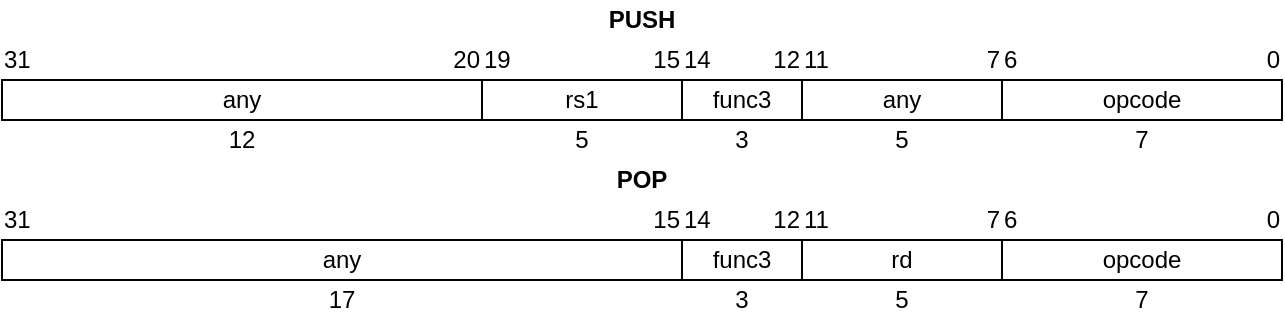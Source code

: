 <mxfile version="24.4.0" type="device">
  <diagram name="Page-1" id="-3eqohIDHNflEQJIuW_f">
    <mxGraphModel dx="828" dy="605" grid="1" gridSize="10" guides="1" tooltips="1" connect="1" arrows="1" fold="1" page="1" pageScale="1" pageWidth="850" pageHeight="1100" math="0" shadow="0">
      <root>
        <mxCell id="0" />
        <mxCell id="1" parent="0" />
        <mxCell id="Ex-S2w4-J81rD9a5bdxd-64" value="" style="group" vertex="1" connectable="0" parent="1">
          <mxGeometry x="80" y="180" width="640" height="80" as="geometry" />
        </mxCell>
        <mxCell id="Ex-S2w4-J81rD9a5bdxd-16" value="" style="group" vertex="1" connectable="0" parent="Ex-S2w4-J81rD9a5bdxd-64">
          <mxGeometry y="20" width="240" height="60" as="geometry" />
        </mxCell>
        <mxCell id="Ex-S2w4-J81rD9a5bdxd-5" value="" style="group" vertex="1" connectable="0" parent="Ex-S2w4-J81rD9a5bdxd-16">
          <mxGeometry width="240" height="40" as="geometry" />
        </mxCell>
        <mxCell id="Ex-S2w4-J81rD9a5bdxd-1" value="any" style="rounded=0;whiteSpace=wrap;html=1;" vertex="1" parent="Ex-S2w4-J81rD9a5bdxd-5">
          <mxGeometry y="20" width="240.0" height="20" as="geometry" />
        </mxCell>
        <mxCell id="Ex-S2w4-J81rD9a5bdxd-3" value="31" style="text;html=1;align=left;verticalAlign=middle;whiteSpace=wrap;rounded=0;spacingLeft=-1;" vertex="1" parent="Ex-S2w4-J81rD9a5bdxd-5">
          <mxGeometry width="60.0" height="20" as="geometry" />
        </mxCell>
        <mxCell id="Ex-S2w4-J81rD9a5bdxd-4" value="20" style="text;html=1;align=right;verticalAlign=middle;whiteSpace=wrap;rounded=0;spacingRight=-1;" vertex="1" parent="Ex-S2w4-J81rD9a5bdxd-5">
          <mxGeometry x="180" width="60.0" height="20" as="geometry" />
        </mxCell>
        <mxCell id="Ex-S2w4-J81rD9a5bdxd-15" value="12" style="text;html=1;align=center;verticalAlign=middle;whiteSpace=wrap;rounded=0;" vertex="1" parent="Ex-S2w4-J81rD9a5bdxd-16">
          <mxGeometry y="40" width="240" height="20" as="geometry" />
        </mxCell>
        <mxCell id="Ex-S2w4-J81rD9a5bdxd-18" value="" style="group" vertex="1" connectable="0" parent="Ex-S2w4-J81rD9a5bdxd-64">
          <mxGeometry x="240" y="20" width="100" height="60" as="geometry" />
        </mxCell>
        <mxCell id="Ex-S2w4-J81rD9a5bdxd-6" value="" style="group" vertex="1" connectable="0" parent="Ex-S2w4-J81rD9a5bdxd-18">
          <mxGeometry width="100" height="40" as="geometry" />
        </mxCell>
        <mxCell id="Ex-S2w4-J81rD9a5bdxd-7" value="rs1" style="rounded=0;whiteSpace=wrap;html=1;" vertex="1" parent="Ex-S2w4-J81rD9a5bdxd-6">
          <mxGeometry y="20" width="100.0" height="20" as="geometry" />
        </mxCell>
        <mxCell id="Ex-S2w4-J81rD9a5bdxd-8" value="19" style="text;html=1;align=left;verticalAlign=middle;whiteSpace=wrap;rounded=0;spacingLeft=-1;" vertex="1" parent="Ex-S2w4-J81rD9a5bdxd-6">
          <mxGeometry width="25.0" height="20" as="geometry" />
        </mxCell>
        <mxCell id="Ex-S2w4-J81rD9a5bdxd-9" value="15" style="text;html=1;align=right;verticalAlign=middle;whiteSpace=wrap;rounded=0;spacingRight=-1;spacingLeft=0;" vertex="1" parent="Ex-S2w4-J81rD9a5bdxd-6">
          <mxGeometry x="75" width="25.0" height="20" as="geometry" />
        </mxCell>
        <mxCell id="Ex-S2w4-J81rD9a5bdxd-17" value="5" style="text;html=1;align=center;verticalAlign=middle;whiteSpace=wrap;rounded=0;" vertex="1" parent="Ex-S2w4-J81rD9a5bdxd-18">
          <mxGeometry y="40" width="100" height="20" as="geometry" />
        </mxCell>
        <mxCell id="Ex-S2w4-J81rD9a5bdxd-20" value="" style="group" vertex="1" connectable="0" parent="Ex-S2w4-J81rD9a5bdxd-64">
          <mxGeometry x="340" y="20" width="60" height="60" as="geometry" />
        </mxCell>
        <mxCell id="Ex-S2w4-J81rD9a5bdxd-10" value="" style="group" vertex="1" connectable="0" parent="Ex-S2w4-J81rD9a5bdxd-20">
          <mxGeometry width="60" height="40" as="geometry" />
        </mxCell>
        <mxCell id="Ex-S2w4-J81rD9a5bdxd-11" value="func3" style="rounded=0;whiteSpace=wrap;html=1;" vertex="1" parent="Ex-S2w4-J81rD9a5bdxd-10">
          <mxGeometry y="20" width="60.0" height="20" as="geometry" />
        </mxCell>
        <mxCell id="Ex-S2w4-J81rD9a5bdxd-12" value="14" style="text;html=1;align=left;verticalAlign=middle;whiteSpace=wrap;rounded=0;spacingLeft=-1;" vertex="1" parent="Ex-S2w4-J81rD9a5bdxd-10">
          <mxGeometry width="15.0" height="20" as="geometry" />
        </mxCell>
        <mxCell id="Ex-S2w4-J81rD9a5bdxd-13" value="12" style="text;html=1;align=right;verticalAlign=middle;whiteSpace=wrap;rounded=0;spacingRight=-1;spacingLeft=0;" vertex="1" parent="Ex-S2w4-J81rD9a5bdxd-10">
          <mxGeometry x="45" width="15.0" height="20" as="geometry" />
        </mxCell>
        <mxCell id="Ex-S2w4-J81rD9a5bdxd-19" value="3" style="text;html=1;align=center;verticalAlign=middle;whiteSpace=wrap;rounded=0;" vertex="1" parent="Ex-S2w4-J81rD9a5bdxd-20">
          <mxGeometry y="40" width="60" height="20" as="geometry" />
        </mxCell>
        <mxCell id="Ex-S2w4-J81rD9a5bdxd-21" value="" style="group" vertex="1" connectable="0" parent="Ex-S2w4-J81rD9a5bdxd-64">
          <mxGeometry x="400" y="20" width="100" height="60" as="geometry" />
        </mxCell>
        <mxCell id="Ex-S2w4-J81rD9a5bdxd-22" value="" style="group" vertex="1" connectable="0" parent="Ex-S2w4-J81rD9a5bdxd-21">
          <mxGeometry width="100" height="40" as="geometry" />
        </mxCell>
        <mxCell id="Ex-S2w4-J81rD9a5bdxd-23" value="any" style="rounded=0;whiteSpace=wrap;html=1;" vertex="1" parent="Ex-S2w4-J81rD9a5bdxd-22">
          <mxGeometry y="20" width="100.0" height="20" as="geometry" />
        </mxCell>
        <mxCell id="Ex-S2w4-J81rD9a5bdxd-24" value="11" style="text;html=1;align=left;verticalAlign=middle;whiteSpace=wrap;rounded=0;spacingLeft=-1;" vertex="1" parent="Ex-S2w4-J81rD9a5bdxd-22">
          <mxGeometry width="25.0" height="20" as="geometry" />
        </mxCell>
        <mxCell id="Ex-S2w4-J81rD9a5bdxd-25" value="7" style="text;html=1;align=right;verticalAlign=middle;whiteSpace=wrap;rounded=0;spacingRight=-1;spacingLeft=0;" vertex="1" parent="Ex-S2w4-J81rD9a5bdxd-22">
          <mxGeometry x="75" width="25.0" height="20" as="geometry" />
        </mxCell>
        <mxCell id="Ex-S2w4-J81rD9a5bdxd-26" value="5" style="text;html=1;align=center;verticalAlign=middle;whiteSpace=wrap;rounded=0;" vertex="1" parent="Ex-S2w4-J81rD9a5bdxd-21">
          <mxGeometry y="40" width="100" height="20" as="geometry" />
        </mxCell>
        <mxCell id="Ex-S2w4-J81rD9a5bdxd-27" value="" style="group" vertex="1" connectable="0" parent="Ex-S2w4-J81rD9a5bdxd-64">
          <mxGeometry x="500" y="20" width="140" height="60" as="geometry" />
        </mxCell>
        <mxCell id="Ex-S2w4-J81rD9a5bdxd-28" value="" style="group" vertex="1" connectable="0" parent="Ex-S2w4-J81rD9a5bdxd-27">
          <mxGeometry width="140" height="40" as="geometry" />
        </mxCell>
        <mxCell id="Ex-S2w4-J81rD9a5bdxd-29" value="opcode" style="rounded=0;whiteSpace=wrap;html=1;" vertex="1" parent="Ex-S2w4-J81rD9a5bdxd-28">
          <mxGeometry y="20" width="140.0" height="20" as="geometry" />
        </mxCell>
        <mxCell id="Ex-S2w4-J81rD9a5bdxd-30" value="6" style="text;html=1;align=left;verticalAlign=middle;whiteSpace=wrap;rounded=0;spacingLeft=-1;" vertex="1" parent="Ex-S2w4-J81rD9a5bdxd-28">
          <mxGeometry width="35.0" height="20" as="geometry" />
        </mxCell>
        <mxCell id="Ex-S2w4-J81rD9a5bdxd-31" value="0" style="text;html=1;align=right;verticalAlign=middle;whiteSpace=wrap;rounded=0;spacingRight=-1;spacingLeft=0;" vertex="1" parent="Ex-S2w4-J81rD9a5bdxd-28">
          <mxGeometry x="105" width="35.0" height="20" as="geometry" />
        </mxCell>
        <mxCell id="Ex-S2w4-J81rD9a5bdxd-32" value="7" style="text;html=1;align=center;verticalAlign=middle;whiteSpace=wrap;rounded=0;" vertex="1" parent="Ex-S2w4-J81rD9a5bdxd-27">
          <mxGeometry y="40" width="140" height="20" as="geometry" />
        </mxCell>
        <mxCell id="Ex-S2w4-J81rD9a5bdxd-63" value="&lt;b&gt;PUSH&lt;/b&gt;" style="text;html=1;align=center;verticalAlign=middle;whiteSpace=wrap;rounded=0;" vertex="1" parent="Ex-S2w4-J81rD9a5bdxd-64">
          <mxGeometry width="640" height="20" as="geometry" />
        </mxCell>
        <mxCell id="Ex-S2w4-J81rD9a5bdxd-66" value="" style="group" vertex="1" connectable="0" parent="1">
          <mxGeometry x="80" y="260" width="640" height="80" as="geometry" />
        </mxCell>
        <mxCell id="Ex-S2w4-J81rD9a5bdxd-33" value="" style="group" vertex="1" connectable="0" parent="Ex-S2w4-J81rD9a5bdxd-66">
          <mxGeometry y="20" width="340" height="60" as="geometry" />
        </mxCell>
        <mxCell id="Ex-S2w4-J81rD9a5bdxd-34" value="" style="group" vertex="1" connectable="0" parent="Ex-S2w4-J81rD9a5bdxd-33">
          <mxGeometry width="340" height="40" as="geometry" />
        </mxCell>
        <mxCell id="Ex-S2w4-J81rD9a5bdxd-35" value="any" style="rounded=0;whiteSpace=wrap;html=1;" vertex="1" parent="Ex-S2w4-J81rD9a5bdxd-34">
          <mxGeometry y="20" width="340" height="20" as="geometry" />
        </mxCell>
        <mxCell id="Ex-S2w4-J81rD9a5bdxd-36" value="31" style="text;html=1;align=left;verticalAlign=middle;whiteSpace=wrap;rounded=0;spacingLeft=-1;" vertex="1" parent="Ex-S2w4-J81rD9a5bdxd-34">
          <mxGeometry width="85" height="20" as="geometry" />
        </mxCell>
        <mxCell id="Ex-S2w4-J81rD9a5bdxd-37" value="15" style="text;html=1;align=right;verticalAlign=middle;whiteSpace=wrap;rounded=0;spacingRight=-1;" vertex="1" parent="Ex-S2w4-J81rD9a5bdxd-34">
          <mxGeometry x="255" width="85" height="20" as="geometry" />
        </mxCell>
        <mxCell id="Ex-S2w4-J81rD9a5bdxd-38" value="17" style="text;html=1;align=center;verticalAlign=middle;whiteSpace=wrap;rounded=0;" vertex="1" parent="Ex-S2w4-J81rD9a5bdxd-33">
          <mxGeometry y="40" width="340" height="20" as="geometry" />
        </mxCell>
        <mxCell id="Ex-S2w4-J81rD9a5bdxd-45" value="" style="group" vertex="1" connectable="0" parent="Ex-S2w4-J81rD9a5bdxd-66">
          <mxGeometry x="340" y="20" width="60" height="60" as="geometry" />
        </mxCell>
        <mxCell id="Ex-S2w4-J81rD9a5bdxd-46" value="" style="group" vertex="1" connectable="0" parent="Ex-S2w4-J81rD9a5bdxd-45">
          <mxGeometry width="60" height="40" as="geometry" />
        </mxCell>
        <mxCell id="Ex-S2w4-J81rD9a5bdxd-47" value="func3" style="rounded=0;whiteSpace=wrap;html=1;" vertex="1" parent="Ex-S2w4-J81rD9a5bdxd-46">
          <mxGeometry y="20" width="60.0" height="20" as="geometry" />
        </mxCell>
        <mxCell id="Ex-S2w4-J81rD9a5bdxd-48" value="14" style="text;html=1;align=left;verticalAlign=middle;whiteSpace=wrap;rounded=0;spacingLeft=-1;" vertex="1" parent="Ex-S2w4-J81rD9a5bdxd-46">
          <mxGeometry width="15.0" height="20" as="geometry" />
        </mxCell>
        <mxCell id="Ex-S2w4-J81rD9a5bdxd-49" value="12" style="text;html=1;align=right;verticalAlign=middle;whiteSpace=wrap;rounded=0;spacingRight=-1;spacingLeft=0;" vertex="1" parent="Ex-S2w4-J81rD9a5bdxd-46">
          <mxGeometry x="45" width="15.0" height="20" as="geometry" />
        </mxCell>
        <mxCell id="Ex-S2w4-J81rD9a5bdxd-50" value="3" style="text;html=1;align=center;verticalAlign=middle;whiteSpace=wrap;rounded=0;" vertex="1" parent="Ex-S2w4-J81rD9a5bdxd-45">
          <mxGeometry y="40" width="60" height="20" as="geometry" />
        </mxCell>
        <mxCell id="Ex-S2w4-J81rD9a5bdxd-51" value="" style="group" vertex="1" connectable="0" parent="Ex-S2w4-J81rD9a5bdxd-66">
          <mxGeometry x="400" y="20" width="100" height="60" as="geometry" />
        </mxCell>
        <mxCell id="Ex-S2w4-J81rD9a5bdxd-52" value="" style="group" vertex="1" connectable="0" parent="Ex-S2w4-J81rD9a5bdxd-51">
          <mxGeometry width="100" height="40" as="geometry" />
        </mxCell>
        <mxCell id="Ex-S2w4-J81rD9a5bdxd-53" value="rd" style="rounded=0;whiteSpace=wrap;html=1;" vertex="1" parent="Ex-S2w4-J81rD9a5bdxd-52">
          <mxGeometry y="20" width="100.0" height="20" as="geometry" />
        </mxCell>
        <mxCell id="Ex-S2w4-J81rD9a5bdxd-54" value="11" style="text;html=1;align=left;verticalAlign=middle;whiteSpace=wrap;rounded=0;spacingLeft=-1;" vertex="1" parent="Ex-S2w4-J81rD9a5bdxd-52">
          <mxGeometry width="25.0" height="20" as="geometry" />
        </mxCell>
        <mxCell id="Ex-S2w4-J81rD9a5bdxd-55" value="7" style="text;html=1;align=right;verticalAlign=middle;whiteSpace=wrap;rounded=0;spacingRight=-1;spacingLeft=0;" vertex="1" parent="Ex-S2w4-J81rD9a5bdxd-52">
          <mxGeometry x="75" width="25.0" height="20" as="geometry" />
        </mxCell>
        <mxCell id="Ex-S2w4-J81rD9a5bdxd-56" value="5" style="text;html=1;align=center;verticalAlign=middle;whiteSpace=wrap;rounded=0;" vertex="1" parent="Ex-S2w4-J81rD9a5bdxd-51">
          <mxGeometry y="40" width="100" height="20" as="geometry" />
        </mxCell>
        <mxCell id="Ex-S2w4-J81rD9a5bdxd-57" value="" style="group" vertex="1" connectable="0" parent="Ex-S2w4-J81rD9a5bdxd-66">
          <mxGeometry x="500" y="20" width="140" height="60" as="geometry" />
        </mxCell>
        <mxCell id="Ex-S2w4-J81rD9a5bdxd-58" value="" style="group" vertex="1" connectable="0" parent="Ex-S2w4-J81rD9a5bdxd-57">
          <mxGeometry width="140" height="40" as="geometry" />
        </mxCell>
        <mxCell id="Ex-S2w4-J81rD9a5bdxd-59" value="opcode" style="rounded=0;whiteSpace=wrap;html=1;" vertex="1" parent="Ex-S2w4-J81rD9a5bdxd-58">
          <mxGeometry y="20" width="140.0" height="20" as="geometry" />
        </mxCell>
        <mxCell id="Ex-S2w4-J81rD9a5bdxd-60" value="6" style="text;html=1;align=left;verticalAlign=middle;whiteSpace=wrap;rounded=0;spacingLeft=-1;" vertex="1" parent="Ex-S2w4-J81rD9a5bdxd-58">
          <mxGeometry width="35.0" height="20" as="geometry" />
        </mxCell>
        <mxCell id="Ex-S2w4-J81rD9a5bdxd-61" value="0" style="text;html=1;align=right;verticalAlign=middle;whiteSpace=wrap;rounded=0;spacingRight=-1;spacingLeft=0;" vertex="1" parent="Ex-S2w4-J81rD9a5bdxd-58">
          <mxGeometry x="105" width="35.0" height="20" as="geometry" />
        </mxCell>
        <mxCell id="Ex-S2w4-J81rD9a5bdxd-62" value="7" style="text;html=1;align=center;verticalAlign=middle;whiteSpace=wrap;rounded=0;" vertex="1" parent="Ex-S2w4-J81rD9a5bdxd-57">
          <mxGeometry y="40" width="140" height="20" as="geometry" />
        </mxCell>
        <mxCell id="Ex-S2w4-J81rD9a5bdxd-65" value="&lt;b&gt;POP&lt;/b&gt;" style="text;html=1;align=center;verticalAlign=middle;whiteSpace=wrap;rounded=0;" vertex="1" parent="Ex-S2w4-J81rD9a5bdxd-66">
          <mxGeometry width="640" height="20" as="geometry" />
        </mxCell>
      </root>
    </mxGraphModel>
  </diagram>
</mxfile>

